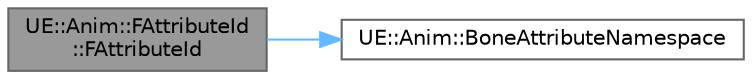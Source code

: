 digraph "UE::Anim::FAttributeId::FAttributeId"
{
 // INTERACTIVE_SVG=YES
 // LATEX_PDF_SIZE
  bgcolor="transparent";
  edge [fontname=Helvetica,fontsize=10,labelfontname=Helvetica,labelfontsize=10];
  node [fontname=Helvetica,fontsize=10,shape=box,height=0.2,width=0.4];
  rankdir="LR";
  Node1 [id="Node000001",label="UE::Anim::FAttributeId\l::FAttributeId",height=0.2,width=0.4,color="gray40", fillcolor="grey60", style="filled", fontcolor="black",tooltip=" "];
  Node1 -> Node2 [id="edge1_Node000001_Node000002",color="steelblue1",style="solid",tooltip=" "];
  Node2 [id="Node000002",label="UE::Anim::BoneAttributeNamespace",height=0.2,width=0.4,color="grey40", fillcolor="white", style="filled",URL="$d9/d53/namespaceUE_1_1Anim.html#aaa9c767dd0bf9e1746caf4ee5fc73720",tooltip=" "];
}
